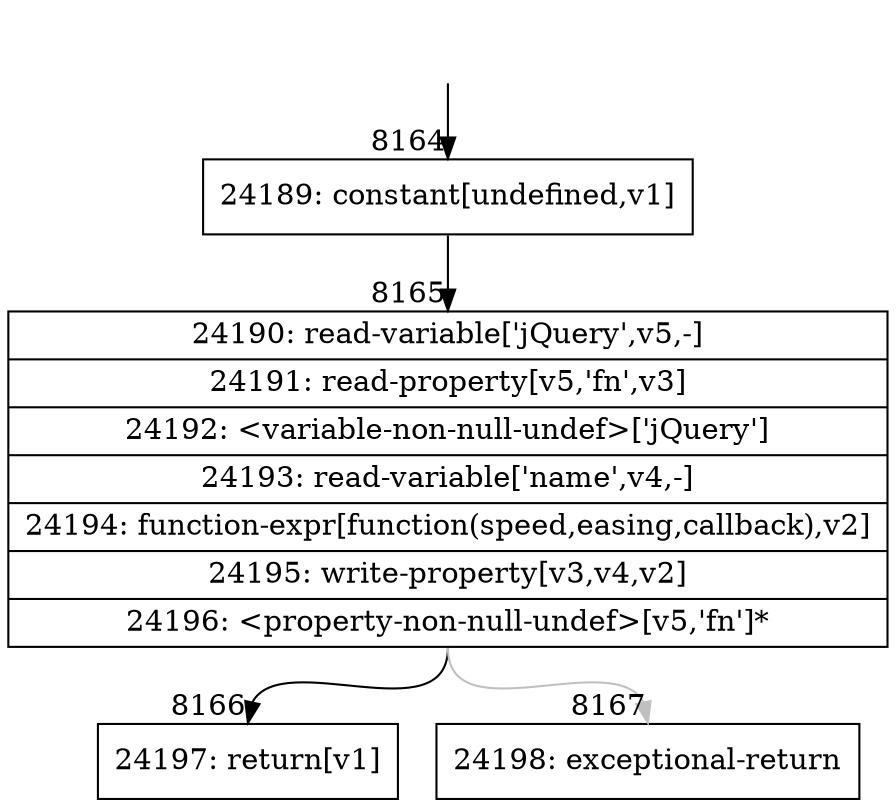 digraph {
rankdir="TD"
BB_entry523[shape=none,label=""];
BB_entry523 -> BB8164 [tailport=s, headport=n, headlabel="    8164"]
BB8164 [shape=record label="{24189: constant[undefined,v1]}" ] 
BB8164 -> BB8165 [tailport=s, headport=n, headlabel="      8165"]
BB8165 [shape=record label="{24190: read-variable['jQuery',v5,-]|24191: read-property[v5,'fn',v3]|24192: \<variable-non-null-undef\>['jQuery']|24193: read-variable['name',v4,-]|24194: function-expr[function(speed,easing,callback),v2]|24195: write-property[v3,v4,v2]|24196: \<property-non-null-undef\>[v5,'fn']*}" ] 
BB8165 -> BB8166 [tailport=s, headport=n, headlabel="      8166"]
BB8165 -> BB8167 [tailport=s, headport=n, color=gray, headlabel="      8167"]
BB8166 [shape=record label="{24197: return[v1]}" ] 
BB8167 [shape=record label="{24198: exceptional-return}" ] 
}
